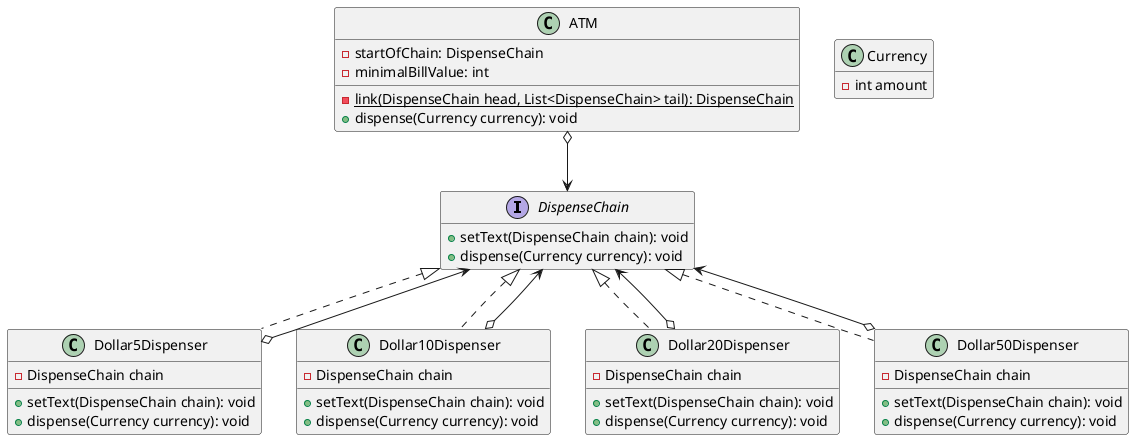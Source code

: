 @startuml
'https://plantuml.com/class-diagram
hide empty member

interface DispenseChain {
    + setText(DispenseChain chain): void
    + dispense(Currency currency): void
}

class Dollar5Dispenser implements DispenseChain {
    - DispenseChain chain

    + setText(DispenseChain chain): void
    + dispense(Currency currency): void
}

class Dollar10Dispenser implements DispenseChain {
    - DispenseChain chain

    + setText(DispenseChain chain): void
    + dispense(Currency currency): void
}

class Dollar20Dispenser implements DispenseChain {
    - DispenseChain chain

    + setText(DispenseChain chain): void
    + dispense(Currency currency): void
}

class Dollar50Dispenser implements DispenseChain {
    - DispenseChain chain

    + setText(DispenseChain chain): void
    + dispense(Currency currency): void
}

DispenseChain <--o Dollar5Dispenser
DispenseChain <--o Dollar10Dispenser
DispenseChain <--o Dollar20Dispenser
DispenseChain <--o Dollar50Dispenser



class Currency {
    - int amount
}

class ATM {
    - startOfChain: DispenseChain
    - minimalBillValue: int

    - {static} link(DispenseChain head, List<DispenseChain> tail): DispenseChain
    + dispense(Currency currency): void
}

ATM o--> DispenseChain

@enduml